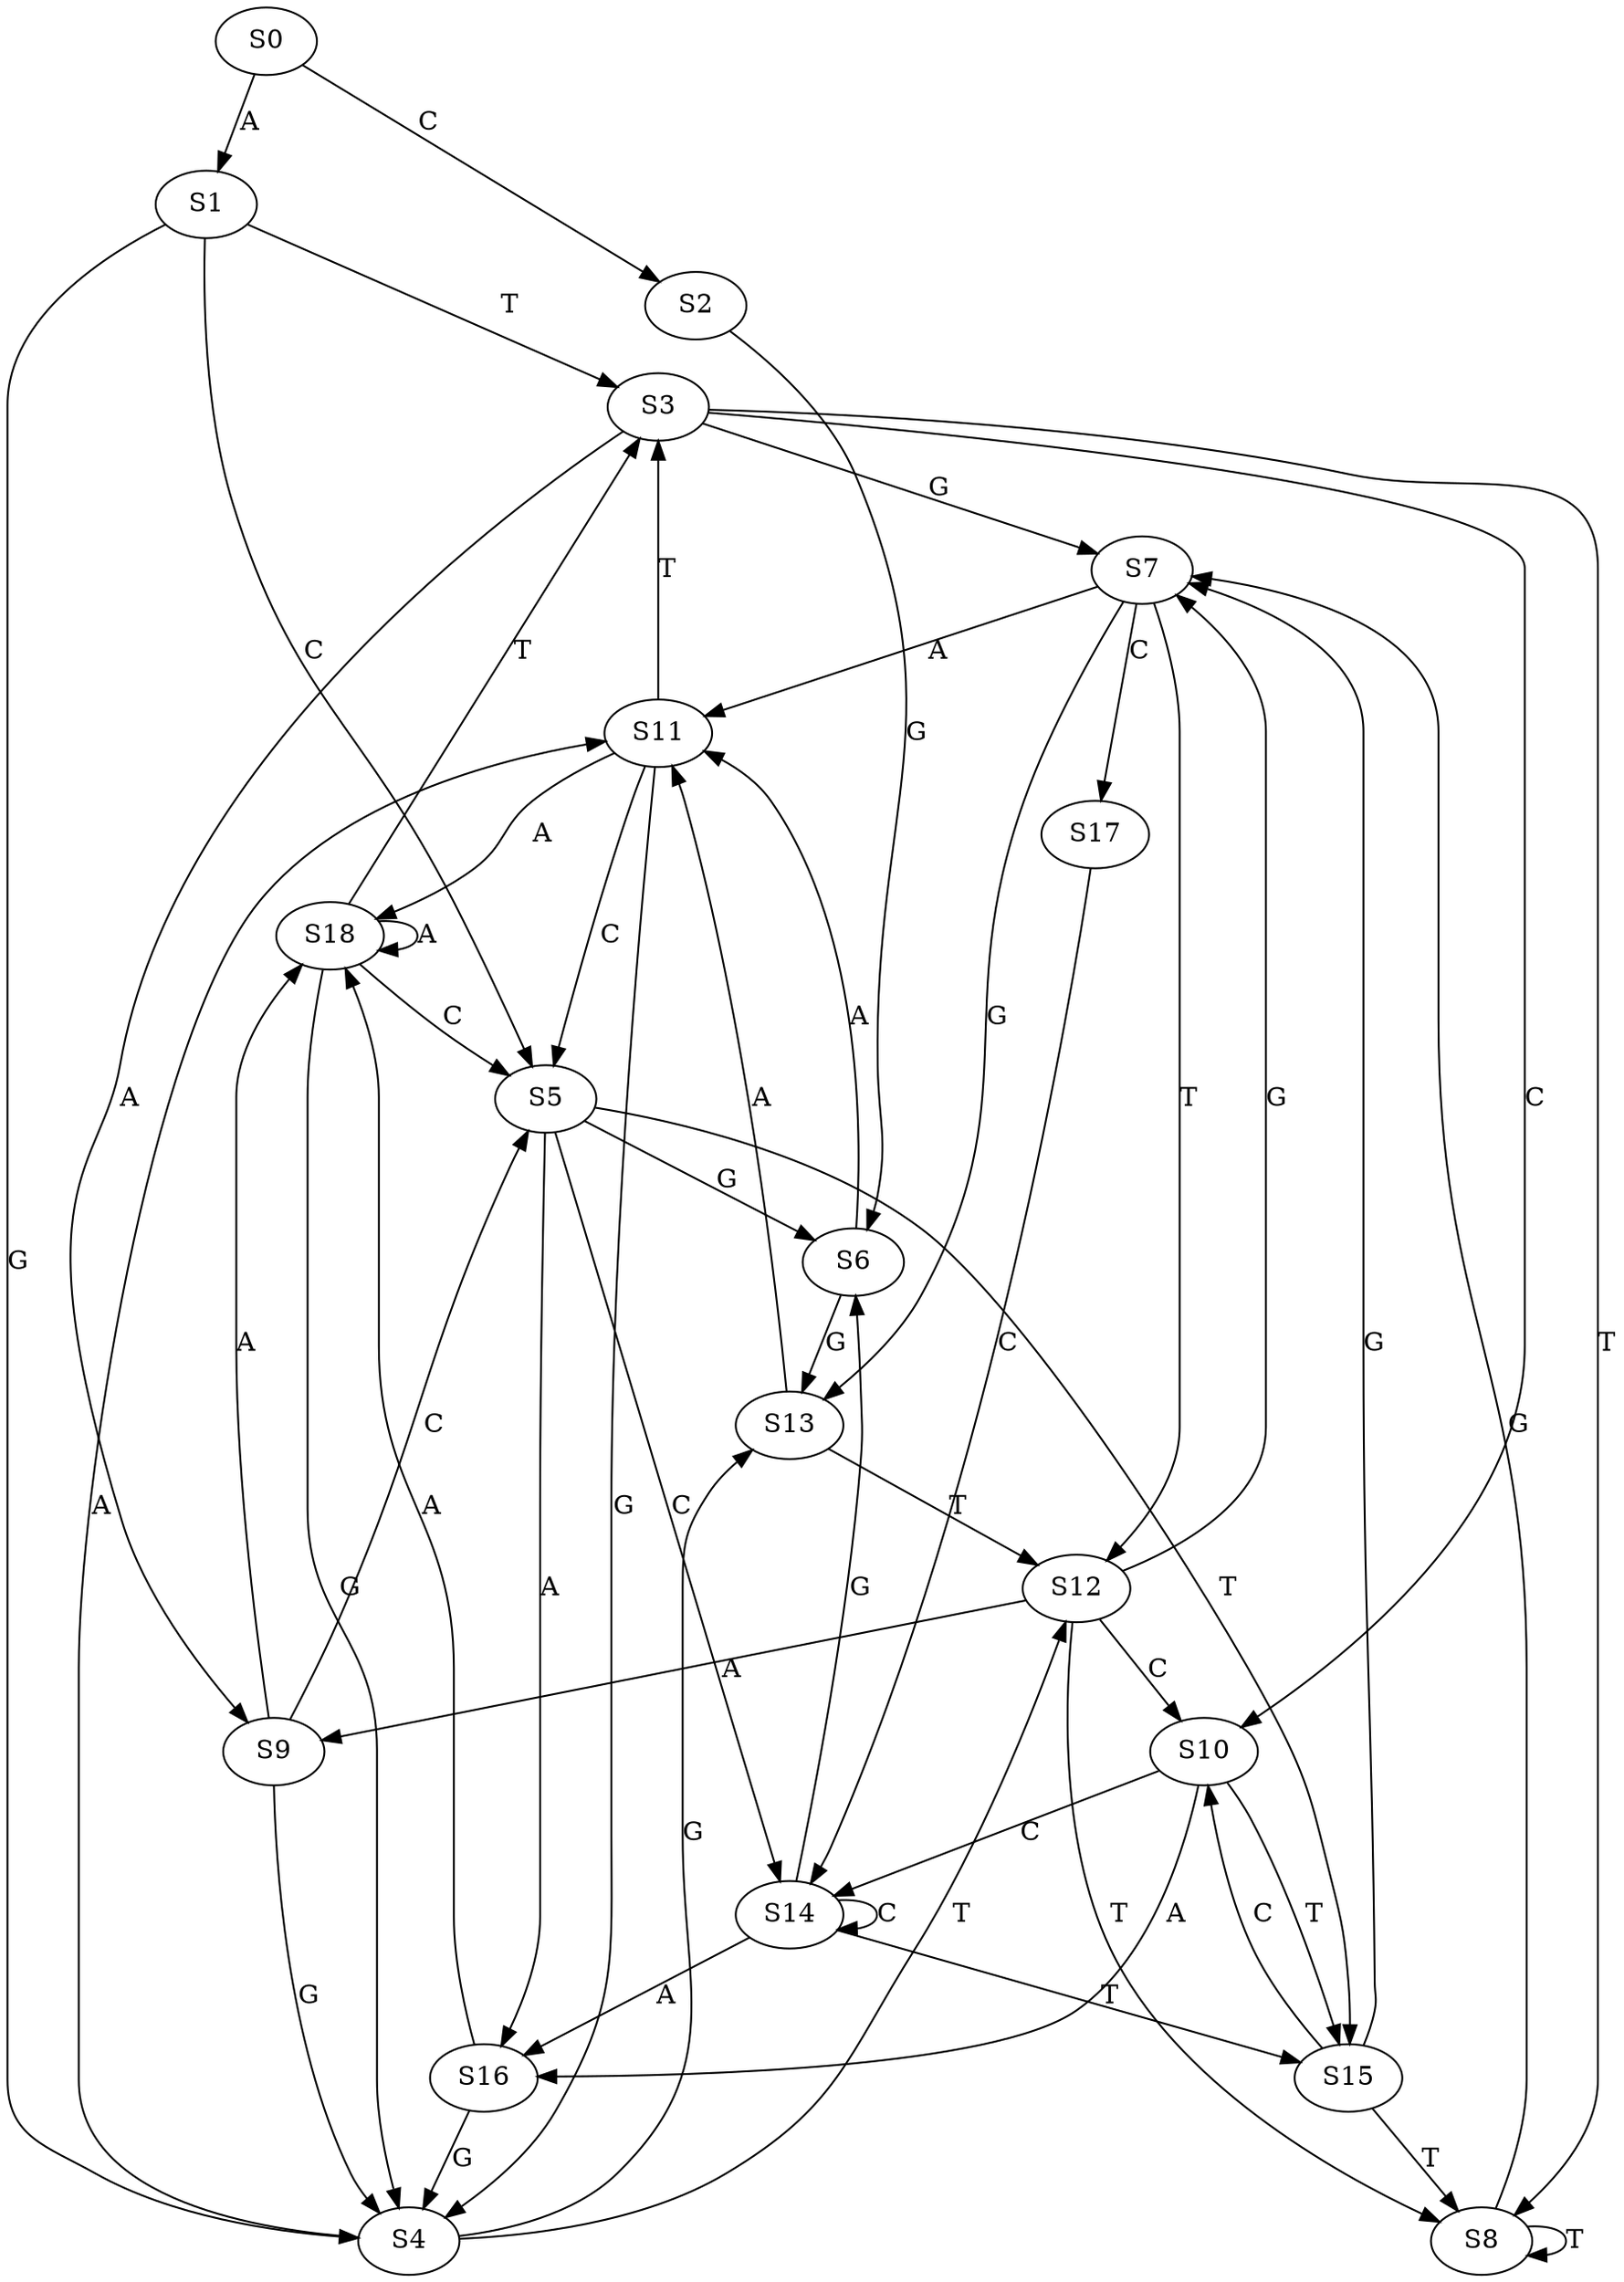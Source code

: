 strict digraph  {
	S0 -> S1 [ label = A ];
	S0 -> S2 [ label = C ];
	S1 -> S3 [ label = T ];
	S1 -> S4 [ label = G ];
	S1 -> S5 [ label = C ];
	S2 -> S6 [ label = G ];
	S3 -> S7 [ label = G ];
	S3 -> S8 [ label = T ];
	S3 -> S9 [ label = A ];
	S3 -> S10 [ label = C ];
	S4 -> S11 [ label = A ];
	S4 -> S12 [ label = T ];
	S4 -> S13 [ label = G ];
	S5 -> S6 [ label = G ];
	S5 -> S14 [ label = C ];
	S5 -> S15 [ label = T ];
	S5 -> S16 [ label = A ];
	S6 -> S13 [ label = G ];
	S6 -> S11 [ label = A ];
	S7 -> S12 [ label = T ];
	S7 -> S13 [ label = G ];
	S7 -> S11 [ label = A ];
	S7 -> S17 [ label = C ];
	S8 -> S7 [ label = G ];
	S8 -> S8 [ label = T ];
	S9 -> S18 [ label = A ];
	S9 -> S5 [ label = C ];
	S9 -> S4 [ label = G ];
	S10 -> S16 [ label = A ];
	S10 -> S15 [ label = T ];
	S10 -> S14 [ label = C ];
	S11 -> S18 [ label = A ];
	S11 -> S4 [ label = G ];
	S11 -> S3 [ label = T ];
	S11 -> S5 [ label = C ];
	S12 -> S9 [ label = A ];
	S12 -> S7 [ label = G ];
	S12 -> S10 [ label = C ];
	S12 -> S8 [ label = T ];
	S13 -> S12 [ label = T ];
	S13 -> S11 [ label = A ];
	S14 -> S16 [ label = A ];
	S14 -> S14 [ label = C ];
	S14 -> S15 [ label = T ];
	S14 -> S6 [ label = G ];
	S15 -> S10 [ label = C ];
	S15 -> S7 [ label = G ];
	S15 -> S8 [ label = T ];
	S16 -> S18 [ label = A ];
	S16 -> S4 [ label = G ];
	S17 -> S14 [ label = C ];
	S18 -> S5 [ label = C ];
	S18 -> S18 [ label = A ];
	S18 -> S4 [ label = G ];
	S18 -> S3 [ label = T ];
}
